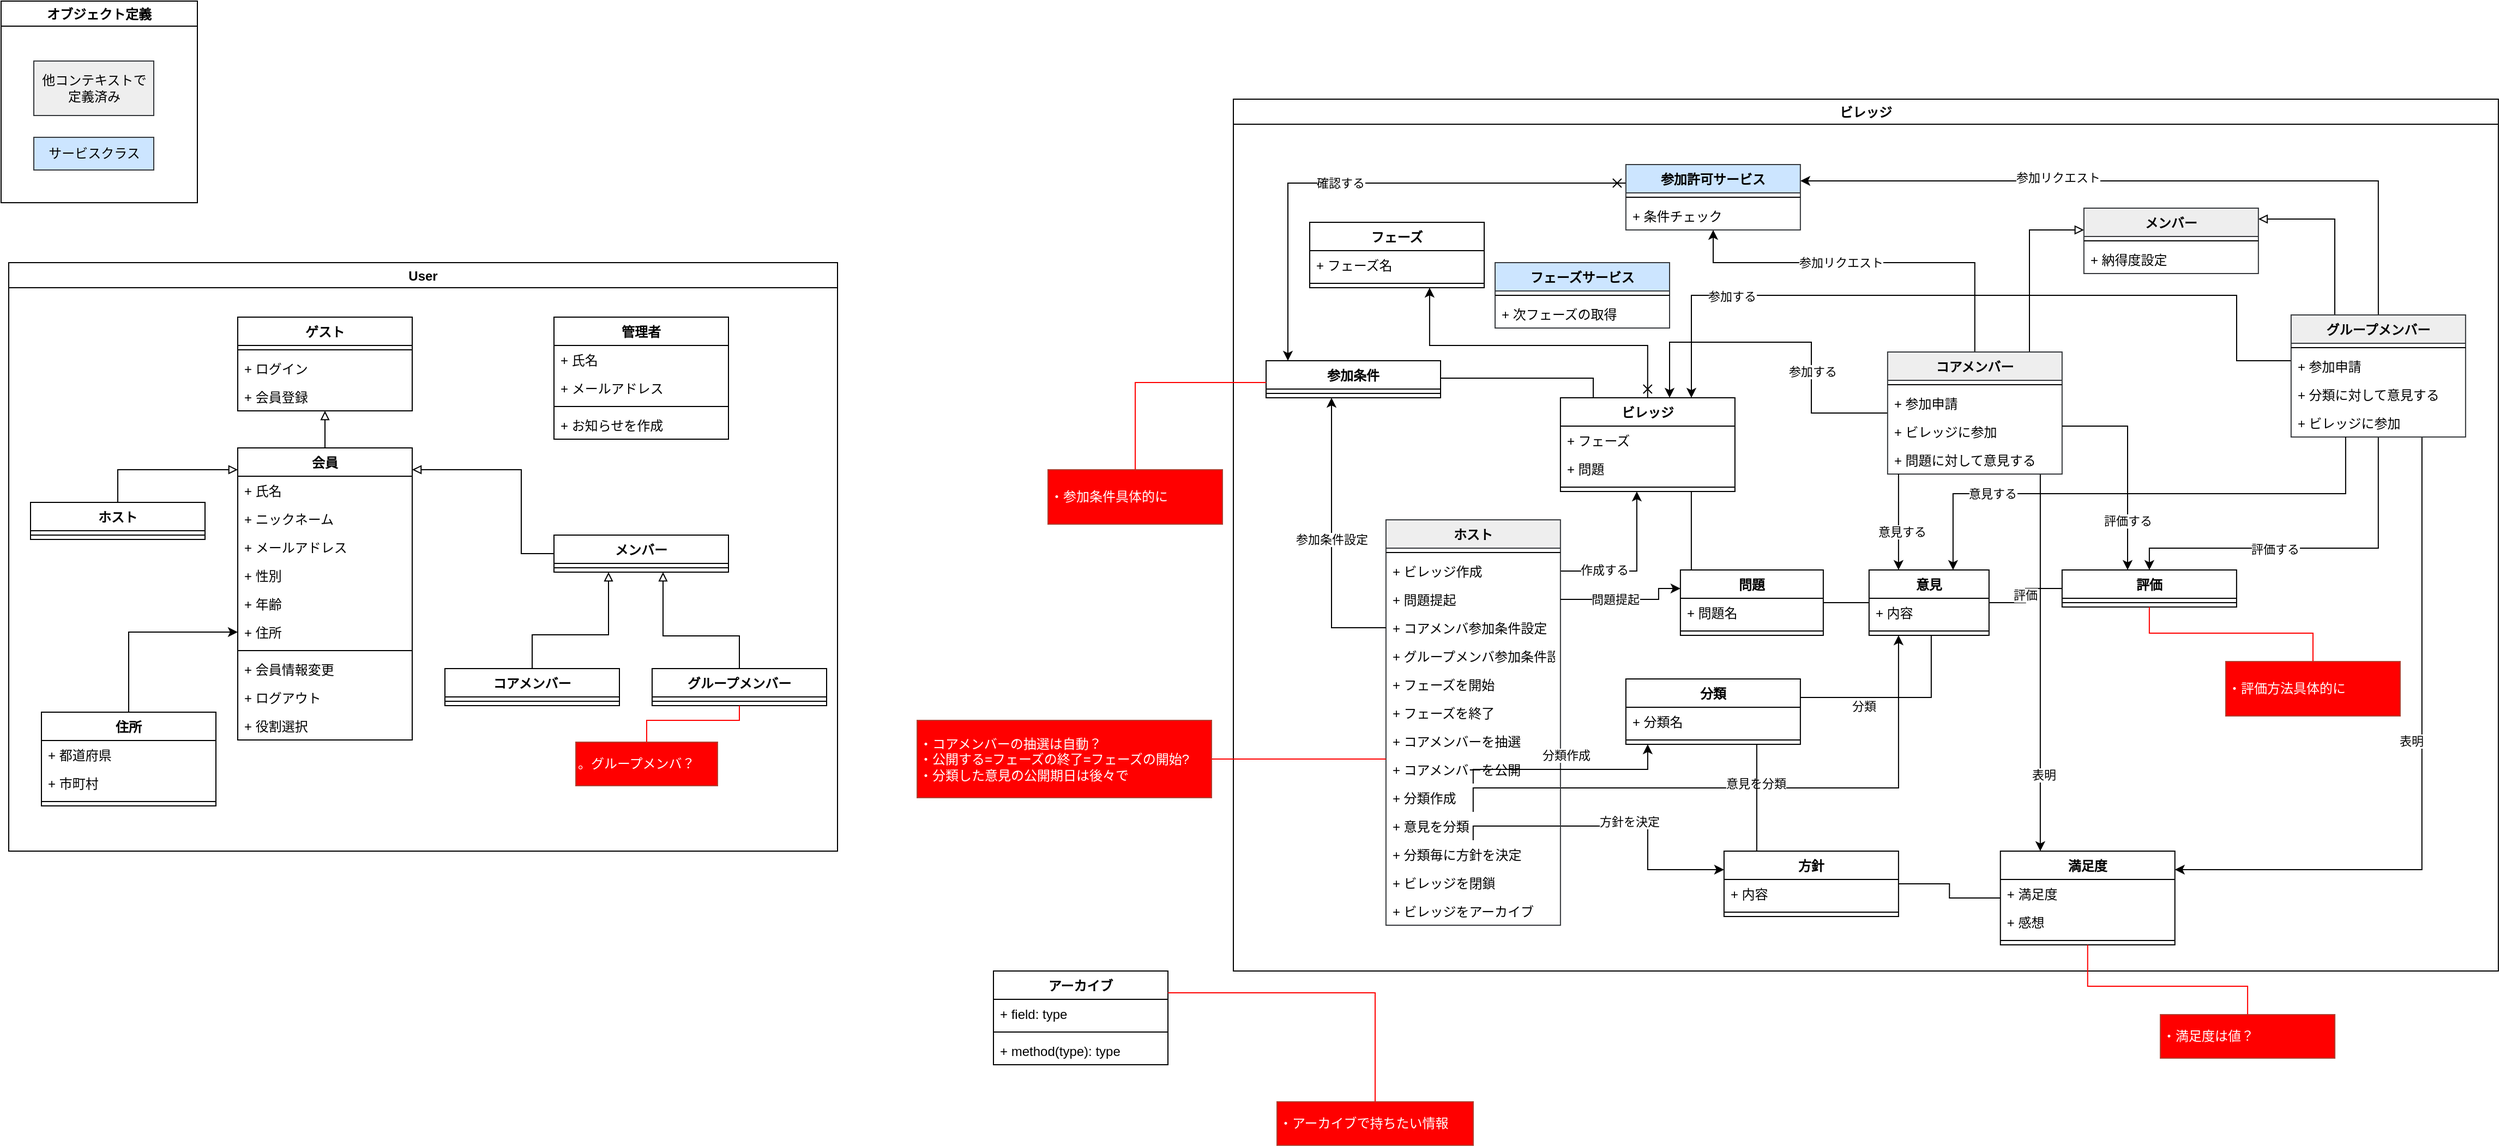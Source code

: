 <mxfile version="20.0.3" type="device"><diagram id="C5RBs43oDa-KdzZeNtuy" name="Page-1"><mxGraphModel dx="1968" dy="635" grid="1" gridSize="10" guides="1" tooltips="1" connect="1" arrows="1" fold="1" page="1" pageScale="1" pageWidth="827" pageHeight="1169" math="0" shadow="0"><root><mxCell id="WIyWlLk6GJQsqaUBKTNV-0"/><mxCell id="WIyWlLk6GJQsqaUBKTNV-1" parent="WIyWlLk6GJQsqaUBKTNV-0"/><mxCell id="VeCxTGnzevSl7vThLOYV-9" value="User" style="swimlane;" parent="WIyWlLk6GJQsqaUBKTNV-1" vertex="1"><mxGeometry x="-793" y="280" width="760" height="540" as="geometry"/></mxCell><mxCell id="VeCxTGnzevSl7vThLOYV-10" value="ゲスト" style="swimlane;fontStyle=1;align=center;verticalAlign=top;childLayout=stackLayout;horizontal=1;startSize=26;horizontalStack=0;resizeParent=1;resizeParentMax=0;resizeLast=0;collapsible=1;marginBottom=0;" parent="VeCxTGnzevSl7vThLOYV-9" vertex="1"><mxGeometry x="210" y="50" width="160" height="86" as="geometry"/></mxCell><mxCell id="VeCxTGnzevSl7vThLOYV-11" value="" style="line;strokeWidth=1;fillColor=none;align=left;verticalAlign=middle;spacingTop=-1;spacingLeft=3;spacingRight=3;rotatable=0;labelPosition=right;points=[];portConstraint=eastwest;" parent="VeCxTGnzevSl7vThLOYV-10" vertex="1"><mxGeometry y="26" width="160" height="8" as="geometry"/></mxCell><mxCell id="Tuq_cXdPAAfjQyZvPfKc-0" value="+ ログイン" style="text;strokeColor=none;fillColor=none;align=left;verticalAlign=top;spacingLeft=4;spacingRight=4;overflow=hidden;rotatable=0;points=[[0,0.5],[1,0.5]];portConstraint=eastwest;" parent="VeCxTGnzevSl7vThLOYV-10" vertex="1"><mxGeometry y="34" width="160" height="26" as="geometry"/></mxCell><mxCell id="mwav323dVL-9xzd9_DfT-0" value="+ 会員登録" style="text;strokeColor=none;fillColor=none;align=left;verticalAlign=top;spacingLeft=4;spacingRight=4;overflow=hidden;rotatable=0;points=[[0,0.5],[1,0.5]];portConstraint=eastwest;" parent="VeCxTGnzevSl7vThLOYV-10" vertex="1"><mxGeometry y="60" width="160" height="26" as="geometry"/></mxCell><mxCell id="mwav323dVL-9xzd9_DfT-1" style="edgeStyle=orthogonalEdgeStyle;rounded=0;orthogonalLoop=1;jettySize=auto;html=1;endArrow=block;endFill=0;" parent="VeCxTGnzevSl7vThLOYV-9" source="VeCxTGnzevSl7vThLOYV-12" target="VeCxTGnzevSl7vThLOYV-10" edge="1"><mxGeometry relative="1" as="geometry"><Array as="points"><mxPoint x="290" y="160"/><mxPoint x="290" y="160"/></Array></mxGeometry></mxCell><mxCell id="VeCxTGnzevSl7vThLOYV-12" value="会員" style="swimlane;fontStyle=1;align=center;verticalAlign=top;childLayout=stackLayout;horizontal=1;startSize=26;horizontalStack=0;resizeParent=1;resizeParentMax=0;resizeLast=0;collapsible=1;marginBottom=0;" parent="VeCxTGnzevSl7vThLOYV-9" vertex="1"><mxGeometry x="210" y="170" width="160" height="268" as="geometry"/></mxCell><mxCell id="mwav323dVL-9xzd9_DfT-10" value="+ 氏名" style="text;strokeColor=none;fillColor=none;align=left;verticalAlign=top;spacingLeft=4;spacingRight=4;overflow=hidden;rotatable=0;points=[[0,0.5],[1,0.5]];portConstraint=eastwest;" parent="VeCxTGnzevSl7vThLOYV-12" vertex="1"><mxGeometry y="26" width="160" height="26" as="geometry"/></mxCell><mxCell id="OYdGQPbDRUU8OVbiNi_P-0" value="+ ニックネーム" style="text;strokeColor=none;fillColor=none;align=left;verticalAlign=top;spacingLeft=4;spacingRight=4;overflow=hidden;rotatable=0;points=[[0,0.5],[1,0.5]];portConstraint=eastwest;" vertex="1" parent="VeCxTGnzevSl7vThLOYV-12"><mxGeometry y="52" width="160" height="26" as="geometry"/></mxCell><mxCell id="mwav323dVL-9xzd9_DfT-11" value="+ メールアドレス" style="text;strokeColor=none;fillColor=none;align=left;verticalAlign=top;spacingLeft=4;spacingRight=4;overflow=hidden;rotatable=0;points=[[0,0.5],[1,0.5]];portConstraint=eastwest;" parent="VeCxTGnzevSl7vThLOYV-12" vertex="1"><mxGeometry y="78" width="160" height="26" as="geometry"/></mxCell><mxCell id="mwav323dVL-9xzd9_DfT-12" value="+ 性別" style="text;strokeColor=none;fillColor=none;align=left;verticalAlign=top;spacingLeft=4;spacingRight=4;overflow=hidden;rotatable=0;points=[[0,0.5],[1,0.5]];portConstraint=eastwest;" parent="VeCxTGnzevSl7vThLOYV-12" vertex="1"><mxGeometry y="104" width="160" height="26" as="geometry"/></mxCell><mxCell id="mwav323dVL-9xzd9_DfT-21" value="+ 年齢" style="text;strokeColor=none;fillColor=none;align=left;verticalAlign=top;spacingLeft=4;spacingRight=4;overflow=hidden;rotatable=0;points=[[0,0.5],[1,0.5]];portConstraint=eastwest;" parent="VeCxTGnzevSl7vThLOYV-12" vertex="1"><mxGeometry y="130" width="160" height="26" as="geometry"/></mxCell><mxCell id="mwav323dVL-9xzd9_DfT-13" value="+ 住所" style="text;strokeColor=none;fillColor=none;align=left;verticalAlign=top;spacingLeft=4;spacingRight=4;overflow=hidden;rotatable=0;points=[[0,0.5],[1,0.5]];portConstraint=eastwest;" parent="VeCxTGnzevSl7vThLOYV-12" vertex="1"><mxGeometry y="156" width="160" height="26" as="geometry"/></mxCell><mxCell id="VeCxTGnzevSl7vThLOYV-13" value="" style="line;strokeWidth=1;fillColor=none;align=left;verticalAlign=middle;spacingTop=-1;spacingLeft=3;spacingRight=3;rotatable=0;labelPosition=right;points=[];portConstraint=eastwest;" parent="VeCxTGnzevSl7vThLOYV-12" vertex="1"><mxGeometry y="182" width="160" height="8" as="geometry"/></mxCell><mxCell id="mwav323dVL-9xzd9_DfT-2" value="+ 会員情報変更" style="text;strokeColor=none;fillColor=none;align=left;verticalAlign=top;spacingLeft=4;spacingRight=4;overflow=hidden;rotatable=0;points=[[0,0.5],[1,0.5]];portConstraint=eastwest;" parent="VeCxTGnzevSl7vThLOYV-12" vertex="1"><mxGeometry y="190" width="160" height="26" as="geometry"/></mxCell><mxCell id="mwav323dVL-9xzd9_DfT-3" value="+ ログアウト" style="text;strokeColor=none;fillColor=none;align=left;verticalAlign=top;spacingLeft=4;spacingRight=4;overflow=hidden;rotatable=0;points=[[0,0.5],[1,0.5]];portConstraint=eastwest;" parent="VeCxTGnzevSl7vThLOYV-12" vertex="1"><mxGeometry y="216" width="160" height="26" as="geometry"/></mxCell><mxCell id="Tuq_cXdPAAfjQyZvPfKc-1" value="+ 役割選択" style="text;strokeColor=none;fillColor=none;align=left;verticalAlign=top;spacingLeft=4;spacingRight=4;overflow=hidden;rotatable=0;points=[[0,0.5],[1,0.5]];portConstraint=eastwest;" parent="VeCxTGnzevSl7vThLOYV-12" vertex="1"><mxGeometry y="242" width="160" height="26" as="geometry"/></mxCell><mxCell id="VeCxTGnzevSl7vThLOYV-24" style="edgeStyle=orthogonalEdgeStyle;rounded=0;orthogonalLoop=1;jettySize=auto;html=1;exitX=0.5;exitY=0;exitDx=0;exitDy=0;endArrow=block;endFill=0;" parent="VeCxTGnzevSl7vThLOYV-9" source="VeCxTGnzevSl7vThLOYV-15" target="VeCxTGnzevSl7vThLOYV-12" edge="1"><mxGeometry relative="1" as="geometry"><Array as="points"><mxPoint x="100" y="190"/></Array></mxGeometry></mxCell><mxCell id="VeCxTGnzevSl7vThLOYV-15" value="ホスト" style="swimlane;fontStyle=1;align=center;verticalAlign=top;childLayout=stackLayout;horizontal=1;startSize=26;horizontalStack=0;resizeParent=1;resizeParentMax=0;resizeLast=0;collapsible=1;marginBottom=0;" parent="VeCxTGnzevSl7vThLOYV-9" vertex="1"><mxGeometry x="20" y="220" width="160" height="34" as="geometry"/></mxCell><mxCell id="VeCxTGnzevSl7vThLOYV-16" value="" style="line;strokeWidth=1;fillColor=none;align=left;verticalAlign=middle;spacingTop=-1;spacingLeft=3;spacingRight=3;rotatable=0;labelPosition=right;points=[];portConstraint=eastwest;" parent="VeCxTGnzevSl7vThLOYV-15" vertex="1"><mxGeometry y="26" width="160" height="8" as="geometry"/></mxCell><mxCell id="6WUS4qYhiE6eBSdzyK32-0" style="edgeStyle=orthogonalEdgeStyle;rounded=0;orthogonalLoop=1;jettySize=auto;html=1;endArrow=block;endFill=0;" parent="VeCxTGnzevSl7vThLOYV-9" source="VeCxTGnzevSl7vThLOYV-18" target="6WUS4qYhiE6eBSdzyK32-26" edge="1"><mxGeometry relative="1" as="geometry"><Array as="points"><mxPoint x="480" y="341.5"/><mxPoint x="550" y="341.5"/></Array></mxGeometry></mxCell><mxCell id="VeCxTGnzevSl7vThLOYV-18" value="コアメンバー" style="swimlane;fontStyle=1;align=center;verticalAlign=top;childLayout=stackLayout;horizontal=1;startSize=26;horizontalStack=0;resizeParent=1;resizeParentMax=0;resizeLast=0;collapsible=1;marginBottom=0;" parent="VeCxTGnzevSl7vThLOYV-9" vertex="1"><mxGeometry x="400" y="372.5" width="160" height="34" as="geometry"/></mxCell><mxCell id="VeCxTGnzevSl7vThLOYV-19" value="" style="line;strokeWidth=1;fillColor=none;align=left;verticalAlign=middle;spacingTop=-1;spacingLeft=3;spacingRight=3;rotatable=0;labelPosition=right;points=[];portConstraint=eastwest;" parent="VeCxTGnzevSl7vThLOYV-18" vertex="1"><mxGeometry y="26" width="160" height="8" as="geometry"/></mxCell><mxCell id="VeCxTGnzevSl7vThLOYV-25" style="edgeStyle=orthogonalEdgeStyle;rounded=0;orthogonalLoop=1;jettySize=auto;html=1;exitX=0.5;exitY=0;exitDx=0;exitDy=0;endArrow=block;endFill=0;" parent="VeCxTGnzevSl7vThLOYV-9" source="VeCxTGnzevSl7vThLOYV-20" target="6WUS4qYhiE6eBSdzyK32-26" edge="1"><mxGeometry relative="1" as="geometry"><Array as="points"><mxPoint x="670" y="342.5"/><mxPoint x="600" y="342.5"/></Array></mxGeometry></mxCell><mxCell id="VeCxTGnzevSl7vThLOYV-20" value="グループメンバー" style="swimlane;fontStyle=1;align=center;verticalAlign=top;childLayout=stackLayout;horizontal=1;startSize=26;horizontalStack=0;resizeParent=1;resizeParentMax=0;resizeLast=0;collapsible=1;marginBottom=0;" parent="VeCxTGnzevSl7vThLOYV-9" vertex="1"><mxGeometry x="590" y="372.5" width="160" height="34" as="geometry"/></mxCell><mxCell id="VeCxTGnzevSl7vThLOYV-21" value="" style="line;strokeWidth=1;fillColor=none;align=left;verticalAlign=middle;spacingTop=-1;spacingLeft=3;spacingRight=3;rotatable=0;labelPosition=right;points=[];portConstraint=eastwest;" parent="VeCxTGnzevSl7vThLOYV-20" vertex="1"><mxGeometry y="26" width="160" height="8" as="geometry"/></mxCell><mxCell id="6WUS4qYhiE6eBSdzyK32-16" value="管理者" style="swimlane;fontStyle=1;align=center;verticalAlign=top;childLayout=stackLayout;horizontal=1;startSize=26;horizontalStack=0;resizeParent=1;resizeParentMax=0;resizeLast=0;collapsible=1;marginBottom=0;fontColor=#000000;fillColor=#FFFFFF;" parent="VeCxTGnzevSl7vThLOYV-9" vertex="1"><mxGeometry x="500" y="50" width="160" height="112" as="geometry"/></mxCell><mxCell id="mwav323dVL-9xzd9_DfT-22" value="+ 氏名" style="text;strokeColor=none;fillColor=none;align=left;verticalAlign=top;spacingLeft=4;spacingRight=4;overflow=hidden;rotatable=0;points=[[0,0.5],[1,0.5]];portConstraint=eastwest;" parent="6WUS4qYhiE6eBSdzyK32-16" vertex="1"><mxGeometry y="26" width="160" height="26" as="geometry"/></mxCell><mxCell id="mwav323dVL-9xzd9_DfT-23" value="+ メールアドレス" style="text;strokeColor=none;fillColor=none;align=left;verticalAlign=top;spacingLeft=4;spacingRight=4;overflow=hidden;rotatable=0;points=[[0,0.5],[1,0.5]];portConstraint=eastwest;" parent="6WUS4qYhiE6eBSdzyK32-16" vertex="1"><mxGeometry y="52" width="160" height="26" as="geometry"/></mxCell><mxCell id="6WUS4qYhiE6eBSdzyK32-18" value="" style="line;strokeWidth=1;fillColor=none;align=left;verticalAlign=middle;spacingTop=-1;spacingLeft=3;spacingRight=3;rotatable=0;labelPosition=right;points=[];portConstraint=eastwest;fontColor=#FFFFFF;" parent="6WUS4qYhiE6eBSdzyK32-16" vertex="1"><mxGeometry y="78" width="160" height="8" as="geometry"/></mxCell><mxCell id="6WUS4qYhiE6eBSdzyK32-19" value="+ お知らせを作成" style="text;strokeColor=none;fillColor=none;align=left;verticalAlign=top;spacingLeft=4;spacingRight=4;overflow=hidden;rotatable=0;points=[[0,0.5],[1,0.5]];portConstraint=eastwest;fontColor=#000000;" parent="6WUS4qYhiE6eBSdzyK32-16" vertex="1"><mxGeometry y="86" width="160" height="26" as="geometry"/></mxCell><mxCell id="6WUS4qYhiE6eBSdzyK32-29" style="edgeStyle=orthogonalEdgeStyle;rounded=0;orthogonalLoop=1;jettySize=auto;html=1;fontColor=#000000;endArrow=block;endFill=0;strokeColor=#000000;" parent="VeCxTGnzevSl7vThLOYV-9" source="6WUS4qYhiE6eBSdzyK32-26" target="VeCxTGnzevSl7vThLOYV-12" edge="1"><mxGeometry relative="1" as="geometry"><mxPoint x="320" y="257.5" as="targetPoint"/><Array as="points"><mxPoint x="470" y="190"/></Array></mxGeometry></mxCell><mxCell id="6WUS4qYhiE6eBSdzyK32-26" value="メンバー" style="swimlane;fontStyle=1;align=center;verticalAlign=top;childLayout=stackLayout;horizontal=1;startSize=26;horizontalStack=0;resizeParent=1;resizeParentMax=0;resizeLast=0;collapsible=1;marginBottom=0;" parent="VeCxTGnzevSl7vThLOYV-9" vertex="1"><mxGeometry x="500" y="250" width="160" height="34" as="geometry"/></mxCell><mxCell id="6WUS4qYhiE6eBSdzyK32-27" value="" style="line;strokeWidth=1;fillColor=none;align=left;verticalAlign=middle;spacingTop=-1;spacingLeft=3;spacingRight=3;rotatable=0;labelPosition=right;points=[];portConstraint=eastwest;" parent="6WUS4qYhiE6eBSdzyK32-26" vertex="1"><mxGeometry y="26" width="160" height="8" as="geometry"/></mxCell><mxCell id="mwav323dVL-9xzd9_DfT-19" style="edgeStyle=orthogonalEdgeStyle;rounded=0;orthogonalLoop=1;jettySize=auto;html=1;endArrow=classic;endFill=1;" parent="VeCxTGnzevSl7vThLOYV-9" source="mwav323dVL-9xzd9_DfT-14" target="mwav323dVL-9xzd9_DfT-13" edge="1"><mxGeometry relative="1" as="geometry"/></mxCell><mxCell id="mwav323dVL-9xzd9_DfT-14" value="住所" style="swimlane;fontStyle=1;align=center;verticalAlign=top;childLayout=stackLayout;horizontal=1;startSize=26;horizontalStack=0;resizeParent=1;resizeParentMax=0;resizeLast=0;collapsible=1;marginBottom=0;" parent="VeCxTGnzevSl7vThLOYV-9" vertex="1"><mxGeometry x="30" y="412.5" width="160" height="86" as="geometry"/></mxCell><mxCell id="mwav323dVL-9xzd9_DfT-18" value="+ 都道府県" style="text;strokeColor=none;fillColor=none;align=left;verticalAlign=top;spacingLeft=4;spacingRight=4;overflow=hidden;rotatable=0;points=[[0,0.5],[1,0.5]];portConstraint=eastwest;" parent="mwav323dVL-9xzd9_DfT-14" vertex="1"><mxGeometry y="26" width="160" height="26" as="geometry"/></mxCell><mxCell id="mwav323dVL-9xzd9_DfT-20" value="+ 市町村" style="text;strokeColor=none;fillColor=none;align=left;verticalAlign=top;spacingLeft=4;spacingRight=4;overflow=hidden;rotatable=0;points=[[0,0.5],[1,0.5]];portConstraint=eastwest;" parent="mwav323dVL-9xzd9_DfT-14" vertex="1"><mxGeometry y="52" width="160" height="26" as="geometry"/></mxCell><mxCell id="mwav323dVL-9xzd9_DfT-16" value="" style="line;strokeWidth=1;fillColor=none;align=left;verticalAlign=middle;spacingTop=-1;spacingLeft=3;spacingRight=3;rotatable=0;labelPosition=right;points=[];portConstraint=eastwest;" parent="mwav323dVL-9xzd9_DfT-14" vertex="1"><mxGeometry y="78" width="160" height="8" as="geometry"/></mxCell><mxCell id="6WUS4qYhiE6eBSdzyK32-20" value="&lt;span style=&quot;background-color: initial;&quot;&gt;&lt;font color=&quot;#ffffff&quot;&gt;。グループメンバ？&lt;/font&gt;&lt;br&gt;&lt;/span&gt;" style="whiteSpace=wrap;html=1;align=left;verticalAlign=middle;treeFolding=1;treeMoving=1;newEdgeStyle={&quot;edgeStyle&quot;:&quot;elbowEdgeStyle&quot;,&quot;startArrow&quot;:&quot;none&quot;,&quot;endArrow&quot;:&quot;none&quot;};fillColor=#FF0000;strokeColor=#ae4132;" parent="VeCxTGnzevSl7vThLOYV-9" vertex="1"><mxGeometry x="520" y="440" width="130" height="40" as="geometry"/></mxCell><mxCell id="6WUS4qYhiE6eBSdzyK32-21" style="edgeStyle=orthogonalEdgeStyle;rounded=0;orthogonalLoop=1;jettySize=auto;html=1;fontColor=#000000;endArrow=none;endFill=0;strokeColor=#FF0000;" parent="VeCxTGnzevSl7vThLOYV-9" source="6WUS4qYhiE6eBSdzyK32-20" target="VeCxTGnzevSl7vThLOYV-20" edge="1"><mxGeometry relative="1" as="geometry"/></mxCell><mxCell id="VeCxTGnzevSl7vThLOYV-26" value="ビレッジ" style="swimlane;" parent="WIyWlLk6GJQsqaUBKTNV-1" vertex="1"><mxGeometry x="330" y="130" width="1160" height="800" as="geometry"/></mxCell><mxCell id="VeCxTGnzevSl7vThLOYV-63" style="edgeStyle=orthogonalEdgeStyle;rounded=0;orthogonalLoop=1;jettySize=auto;html=1;endArrow=classic;endFill=1;" parent="VeCxTGnzevSl7vThLOYV-26" source="6WUS4qYhiE6eBSdzyK32-5" target="6Hfb7aaMcvhWGho2ypar-24" edge="1"><mxGeometry relative="1" as="geometry"><Array as="points"><mxPoint x="369.94" y="433"/></Array></mxGeometry></mxCell><mxCell id="VeCxTGnzevSl7vThLOYV-64" value="作成する" style="edgeLabel;html=1;align=center;verticalAlign=middle;resizable=0;points=[];" parent="VeCxTGnzevSl7vThLOYV-63" vertex="1" connectable="0"><mxGeometry x="0.038" relative="1" as="geometry"><mxPoint x="-30" y="3" as="offset"/></mxGeometry></mxCell><mxCell id="VeCxTGnzevSl7vThLOYV-76" style="edgeStyle=orthogonalEdgeStyle;rounded=0;orthogonalLoop=1;jettySize=auto;html=1;endArrow=classic;endFill=1;" parent="VeCxTGnzevSl7vThLOYV-26" source="6WUS4qYhiE6eBSdzyK32-13" target="VeCxTGnzevSl7vThLOYV-4" edge="1"><mxGeometry relative="1" as="geometry"><Array as="points"><mxPoint x="379.94" y="667"/><mxPoint x="379.94" y="707"/></Array></mxGeometry></mxCell><mxCell id="VeCxTGnzevSl7vThLOYV-78" value="方針を決定" style="edgeLabel;html=1;align=center;verticalAlign=middle;resizable=0;points=[];" parent="VeCxTGnzevSl7vThLOYV-76" vertex="1" connectable="0"><mxGeometry x="0.368" y="2" relative="1" as="geometry"><mxPoint x="-19" y="-25" as="offset"/></mxGeometry></mxCell><mxCell id="VeCxTGnzevSl7vThLOYV-99" style="edgeStyle=orthogonalEdgeStyle;rounded=0;orthogonalLoop=1;jettySize=auto;html=1;startArrow=none;startFill=0;endArrow=classic;endFill=1;" parent="VeCxTGnzevSl7vThLOYV-26" source="6WUS4qYhiE6eBSdzyK32-11" target="EYVKofJqkmaVdXlRXLgz-13" edge="1"><mxGeometry relative="1" as="geometry"><Array as="points"><mxPoint x="609.94" y="632"/></Array></mxGeometry></mxCell><mxCell id="VeCxTGnzevSl7vThLOYV-100" value="意見を分類" style="edgeLabel;html=1;align=center;verticalAlign=middle;resizable=0;points=[];" parent="VeCxTGnzevSl7vThLOYV-99" vertex="1" connectable="0"><mxGeometry x="0.03" y="-3" relative="1" as="geometry"><mxPoint x="-4" y="-7" as="offset"/></mxGeometry></mxCell><mxCell id="6Hfb7aaMcvhWGho2ypar-15" value="ホスト" style="swimlane;fontStyle=1;align=center;verticalAlign=top;childLayout=stackLayout;horizontal=1;startSize=26;horizontalStack=0;resizeParent=1;resizeParentMax=0;resizeLast=0;collapsible=1;marginBottom=0;fillColor=#eeeeee;strokeColor=#36393d;" parent="VeCxTGnzevSl7vThLOYV-26" vertex="1"><mxGeometry x="139.94" y="386" width="160" height="372" as="geometry"/></mxCell><mxCell id="6Hfb7aaMcvhWGho2ypar-16" value="" style="line;strokeWidth=1;fillColor=none;align=left;verticalAlign=middle;spacingTop=-1;spacingLeft=3;spacingRight=3;rotatable=0;labelPosition=right;points=[];portConstraint=eastwest;" parent="6Hfb7aaMcvhWGho2ypar-15" vertex="1"><mxGeometry y="26" width="160" height="8" as="geometry"/></mxCell><mxCell id="6WUS4qYhiE6eBSdzyK32-5" value="+ ビレッジ作成" style="text;strokeColor=none;fillColor=none;align=left;verticalAlign=top;spacingLeft=4;spacingRight=4;overflow=hidden;rotatable=0;points=[[0,0.5],[1,0.5]];portConstraint=eastwest;" parent="6Hfb7aaMcvhWGho2ypar-15" vertex="1"><mxGeometry y="34" width="160" height="26" as="geometry"/></mxCell><mxCell id="6WUS4qYhiE6eBSdzyK32-4" value="+ 問題提起" style="text;strokeColor=none;fillColor=none;align=left;verticalAlign=top;spacingLeft=4;spacingRight=4;overflow=hidden;rotatable=0;points=[[0,0.5],[1,0.5]];portConstraint=eastwest;" parent="6Hfb7aaMcvhWGho2ypar-15" vertex="1"><mxGeometry y="60" width="160" height="26" as="geometry"/></mxCell><mxCell id="6WUS4qYhiE6eBSdzyK32-3" value="+ コアメンバ参加条件設定" style="text;strokeColor=none;fillColor=none;align=left;verticalAlign=top;spacingLeft=4;spacingRight=4;overflow=hidden;rotatable=0;points=[[0,0.5],[1,0.5]];portConstraint=eastwest;" parent="6Hfb7aaMcvhWGho2ypar-15" vertex="1"><mxGeometry y="86" width="160" height="26" as="geometry"/></mxCell><mxCell id="mwav323dVL-9xzd9_DfT-4" value="+ グループメンバ参加条件設定" style="text;strokeColor=none;fillColor=none;align=left;verticalAlign=top;spacingLeft=4;spacingRight=4;overflow=hidden;rotatable=0;points=[[0,0.5],[1,0.5]];portConstraint=eastwest;" parent="6Hfb7aaMcvhWGho2ypar-15" vertex="1"><mxGeometry y="112" width="160" height="26" as="geometry"/></mxCell><mxCell id="6WUS4qYhiE6eBSdzyK32-6" value="+ フェーズを開始" style="text;strokeColor=none;fillColor=none;align=left;verticalAlign=top;spacingLeft=4;spacingRight=4;overflow=hidden;rotatable=0;points=[[0,0.5],[1,0.5]];portConstraint=eastwest;" parent="6Hfb7aaMcvhWGho2ypar-15" vertex="1"><mxGeometry y="138" width="160" height="26" as="geometry"/></mxCell><mxCell id="OYdGQPbDRUU8OVbiNi_P-1" value="+ フェーズを終了" style="text;strokeColor=none;fillColor=none;align=left;verticalAlign=top;spacingLeft=4;spacingRight=4;overflow=hidden;rotatable=0;points=[[0,0.5],[1,0.5]];portConstraint=eastwest;" vertex="1" parent="6Hfb7aaMcvhWGho2ypar-15"><mxGeometry y="164" width="160" height="26" as="geometry"/></mxCell><mxCell id="6WUS4qYhiE6eBSdzyK32-7" value="+ コアメンバーを抽選" style="text;strokeColor=none;fillColor=none;align=left;verticalAlign=top;spacingLeft=4;spacingRight=4;overflow=hidden;rotatable=0;points=[[0,0.5],[1,0.5]];portConstraint=eastwest;" parent="6Hfb7aaMcvhWGho2ypar-15" vertex="1"><mxGeometry y="190" width="160" height="26" as="geometry"/></mxCell><mxCell id="6WUS4qYhiE6eBSdzyK32-8" value="+ コアメンバーを公開" style="text;strokeColor=none;fillColor=none;align=left;verticalAlign=top;spacingLeft=4;spacingRight=4;overflow=hidden;rotatable=0;points=[[0,0.5],[1,0.5]];portConstraint=eastwest;" parent="6Hfb7aaMcvhWGho2ypar-15" vertex="1"><mxGeometry y="216" width="160" height="26" as="geometry"/></mxCell><mxCell id="6WUS4qYhiE6eBSdzyK32-12" value="+ 分類作成" style="text;strokeColor=none;fillColor=none;align=left;verticalAlign=top;spacingLeft=4;spacingRight=4;overflow=hidden;rotatable=0;points=[[0,0.5],[1,0.5]];portConstraint=eastwest;" parent="6Hfb7aaMcvhWGho2ypar-15" vertex="1"><mxGeometry y="242" width="160" height="26" as="geometry"/></mxCell><mxCell id="6WUS4qYhiE6eBSdzyK32-11" value="+ 意見を分類" style="text;strokeColor=none;fillColor=none;align=left;verticalAlign=top;spacingLeft=4;spacingRight=4;overflow=hidden;rotatable=0;points=[[0,0.5],[1,0.5]];portConstraint=eastwest;" parent="6Hfb7aaMcvhWGho2ypar-15" vertex="1"><mxGeometry y="268" width="160" height="26" as="geometry"/></mxCell><mxCell id="6WUS4qYhiE6eBSdzyK32-13" value="+ 分類毎に方針を決定" style="text;strokeColor=none;fillColor=none;align=left;verticalAlign=top;spacingLeft=4;spacingRight=4;overflow=hidden;rotatable=0;points=[[0,0.5],[1,0.5]];portConstraint=eastwest;" parent="6Hfb7aaMcvhWGho2ypar-15" vertex="1"><mxGeometry y="294" width="160" height="26" as="geometry"/></mxCell><mxCell id="6WUS4qYhiE6eBSdzyK32-14" value="+ ビレッジを閉鎖" style="text;strokeColor=none;fillColor=none;align=left;verticalAlign=top;spacingLeft=4;spacingRight=4;overflow=hidden;rotatable=0;points=[[0,0.5],[1,0.5]];portConstraint=eastwest;" parent="6Hfb7aaMcvhWGho2ypar-15" vertex="1"><mxGeometry y="320" width="160" height="26" as="geometry"/></mxCell><mxCell id="6WUS4qYhiE6eBSdzyK32-15" value="+ ビレッジをアーカイブ" style="text;strokeColor=none;fillColor=none;align=left;verticalAlign=top;spacingLeft=4;spacingRight=4;overflow=hidden;rotatable=0;points=[[0,0.5],[1,0.5]];portConstraint=eastwest;" parent="6Hfb7aaMcvhWGho2ypar-15" vertex="1"><mxGeometry y="346" width="160" height="26" as="geometry"/></mxCell><mxCell id="VeCxTGnzevSl7vThLOYV-68" style="edgeStyle=orthogonalEdgeStyle;rounded=0;orthogonalLoop=1;jettySize=auto;html=1;exitX=0;exitY=0.5;exitDx=0;exitDy=0;endArrow=classic;endFill=1;" parent="VeCxTGnzevSl7vThLOYV-26" source="6Hfb7aaMcvhWGho2ypar-18" target="6Hfb7aaMcvhWGho2ypar-24" edge="1"><mxGeometry relative="1" as="geometry"><Array as="points"><mxPoint x="530" y="288"/><mxPoint x="530" y="223"/><mxPoint x="400" y="223"/></Array></mxGeometry></mxCell><mxCell id="VeCxTGnzevSl7vThLOYV-69" value="参加する" style="edgeLabel;html=1;align=center;verticalAlign=middle;resizable=0;points=[];" parent="VeCxTGnzevSl7vThLOYV-68" vertex="1" connectable="0"><mxGeometry x="-0.317" relative="1" as="geometry"><mxPoint x="1" as="offset"/></mxGeometry></mxCell><mxCell id="VeCxTGnzevSl7vThLOYV-83" style="edgeStyle=orthogonalEdgeStyle;rounded=0;orthogonalLoop=1;jettySize=auto;html=1;endArrow=classic;endFill=1;" parent="VeCxTGnzevSl7vThLOYV-26" source="6Hfb7aaMcvhWGho2ypar-18" target="VeCxTGnzevSl7vThLOYV-0" edge="1"><mxGeometry relative="1" as="geometry"><Array as="points"><mxPoint x="739.94" y="516"/><mxPoint x="739.94" y="516"/></Array></mxGeometry></mxCell><mxCell id="VeCxTGnzevSl7vThLOYV-84" value="表明" style="edgeLabel;html=1;align=center;verticalAlign=middle;resizable=0;points=[];" parent="VeCxTGnzevSl7vThLOYV-83" vertex="1" connectable="0"><mxGeometry x="0.593" y="3" relative="1" as="geometry"><mxPoint as="offset"/></mxGeometry></mxCell><mxCell id="VeCxTGnzevSl7vThLOYV-95" style="edgeStyle=orthogonalEdgeStyle;rounded=0;orthogonalLoop=1;jettySize=auto;html=1;startArrow=none;startFill=0;endArrow=classic;endFill=1;" parent="VeCxTGnzevSl7vThLOYV-26" source="6Hfb7aaMcvhWGho2ypar-18" target="VeCxTGnzevSl7vThLOYV-89" edge="1"><mxGeometry relative="1" as="geometry"><Array as="points"><mxPoint x="680" y="150"/><mxPoint x="440" y="150"/></Array></mxGeometry></mxCell><mxCell id="VeCxTGnzevSl7vThLOYV-98" value="参加リクエスト" style="edgeLabel;html=1;align=center;verticalAlign=middle;resizable=0;points=[];" parent="VeCxTGnzevSl7vThLOYV-95" vertex="1" connectable="0"><mxGeometry x="0.115" y="5" relative="1" as="geometry"><mxPoint x="-9" y="-5" as="offset"/></mxGeometry></mxCell><mxCell id="6WUS4qYhiE6eBSdzyK32-32" style="edgeStyle=orthogonalEdgeStyle;rounded=0;orthogonalLoop=1;jettySize=auto;html=1;fontColor=#000000;endArrow=block;endFill=0;strokeColor=#000000;" parent="VeCxTGnzevSl7vThLOYV-26" source="6Hfb7aaMcvhWGho2ypar-18" target="6WUS4qYhiE6eBSdzyK32-30" edge="1"><mxGeometry relative="1" as="geometry"><Array as="points"><mxPoint x="730" y="120"/></Array></mxGeometry></mxCell><mxCell id="6Hfb7aaMcvhWGho2ypar-18" value="コアメンバー" style="swimlane;fontStyle=1;align=center;verticalAlign=top;childLayout=stackLayout;horizontal=1;startSize=26;horizontalStack=0;resizeParent=1;resizeParentMax=0;resizeLast=0;collapsible=1;marginBottom=0;fillColor=#eeeeee;strokeColor=#36393d;" parent="VeCxTGnzevSl7vThLOYV-26" vertex="1"><mxGeometry x="599.94" y="232" width="160" height="112" as="geometry"/></mxCell><mxCell id="6Hfb7aaMcvhWGho2ypar-19" value="" style="line;strokeWidth=1;fillColor=none;align=left;verticalAlign=middle;spacingTop=-1;spacingLeft=3;spacingRight=3;rotatable=0;labelPosition=right;points=[];portConstraint=eastwest;" parent="6Hfb7aaMcvhWGho2ypar-18" vertex="1"><mxGeometry y="26" width="160" height="8" as="geometry"/></mxCell><mxCell id="6WUS4qYhiE6eBSdzyK32-22" value="+ 参加申請" style="text;strokeColor=none;fillColor=none;align=left;verticalAlign=top;spacingLeft=4;spacingRight=4;overflow=hidden;rotatable=0;points=[[0,0.5],[1,0.5]];portConstraint=eastwest;fontColor=#000000;" parent="6Hfb7aaMcvhWGho2ypar-18" vertex="1"><mxGeometry y="34" width="160" height="26" as="geometry"/></mxCell><mxCell id="6WUS4qYhiE6eBSdzyK32-23" value="+ ビレッジに参加" style="text;strokeColor=none;fillColor=none;align=left;verticalAlign=top;spacingLeft=4;spacingRight=4;overflow=hidden;rotatable=0;points=[[0,0.5],[1,0.5]];portConstraint=eastwest;fontColor=#000000;" parent="6Hfb7aaMcvhWGho2ypar-18" vertex="1"><mxGeometry y="60" width="160" height="26" as="geometry"/></mxCell><mxCell id="6WUS4qYhiE6eBSdzyK32-24" value="+ 問題に対して意見する" style="text;strokeColor=none;fillColor=none;align=left;verticalAlign=top;spacingLeft=4;spacingRight=4;overflow=hidden;rotatable=0;points=[[0,0.5],[1,0.5]];portConstraint=eastwest;fontColor=#000000;" parent="6Hfb7aaMcvhWGho2ypar-18" vertex="1"><mxGeometry y="86" width="160" height="26" as="geometry"/></mxCell><mxCell id="VeCxTGnzevSl7vThLOYV-72" style="edgeStyle=orthogonalEdgeStyle;rounded=0;orthogonalLoop=1;jettySize=auto;html=1;endArrow=classic;endFill=1;" parent="VeCxTGnzevSl7vThLOYV-26" source="6Hfb7aaMcvhWGho2ypar-21" target="EYVKofJqkmaVdXlRXLgz-30" edge="1"><mxGeometry relative="1" as="geometry"><Array as="points"><mxPoint x="1049.94" y="412"/><mxPoint x="839.94" y="412"/></Array></mxGeometry></mxCell><mxCell id="VeCxTGnzevSl7vThLOYV-73" value="評価する" style="edgeLabel;html=1;align=center;verticalAlign=middle;resizable=0;points=[];" parent="VeCxTGnzevSl7vThLOYV-72" vertex="1" connectable="0"><mxGeometry x="0.191" y="2" relative="1" as="geometry"><mxPoint y="-1" as="offset"/></mxGeometry></mxCell><mxCell id="VeCxTGnzevSl7vThLOYV-82" style="edgeStyle=orthogonalEdgeStyle;rounded=0;orthogonalLoop=1;jettySize=auto;html=1;exitX=0.75;exitY=1;exitDx=0;exitDy=0;endArrow=classic;endFill=1;" parent="VeCxTGnzevSl7vThLOYV-26" source="6Hfb7aaMcvhWGho2ypar-21" target="VeCxTGnzevSl7vThLOYV-0" edge="1"><mxGeometry relative="1" as="geometry"><Array as="points"><mxPoint x="1089.94" y="707"/></Array></mxGeometry></mxCell><mxCell id="VeCxTGnzevSl7vThLOYV-85" value="表明" style="edgeLabel;html=1;align=center;verticalAlign=middle;resizable=0;points=[];" parent="VeCxTGnzevSl7vThLOYV-82" vertex="1" connectable="0"><mxGeometry x="-0.11" y="5" relative="1" as="geometry"><mxPoint x="-15" y="1" as="offset"/></mxGeometry></mxCell><mxCell id="VeCxTGnzevSl7vThLOYV-86" style="edgeStyle=orthogonalEdgeStyle;rounded=0;orthogonalLoop=1;jettySize=auto;html=1;endArrow=classic;endFill=1;" parent="VeCxTGnzevSl7vThLOYV-26" source="mwav323dVL-9xzd9_DfT-6" target="6Hfb7aaMcvhWGho2ypar-24" edge="1"><mxGeometry relative="1" as="geometry"><Array as="points"><mxPoint x="920" y="240"/><mxPoint x="920" y="180"/><mxPoint x="420" y="180"/></Array></mxGeometry></mxCell><mxCell id="VeCxTGnzevSl7vThLOYV-87" value="参加する" style="edgeLabel;html=1;align=center;verticalAlign=middle;resizable=0;points=[];" parent="VeCxTGnzevSl7vThLOYV-86" vertex="1" connectable="0"><mxGeometry x="0.626" y="1" relative="1" as="geometry"><mxPoint x="-1" as="offset"/></mxGeometry></mxCell><mxCell id="VeCxTGnzevSl7vThLOYV-96" style="edgeStyle=orthogonalEdgeStyle;rounded=0;orthogonalLoop=1;jettySize=auto;html=1;exitX=0.5;exitY=0;exitDx=0;exitDy=0;entryX=1;entryY=0.25;entryDx=0;entryDy=0;startArrow=none;startFill=0;endArrow=classic;endFill=1;" parent="VeCxTGnzevSl7vThLOYV-26" source="6Hfb7aaMcvhWGho2ypar-21" target="VeCxTGnzevSl7vThLOYV-89" edge="1"><mxGeometry relative="1" as="geometry"/></mxCell><mxCell id="VeCxTGnzevSl7vThLOYV-97" value="参加リクエスト" style="edgeLabel;html=1;align=center;verticalAlign=middle;resizable=0;points=[];" parent="VeCxTGnzevSl7vThLOYV-96" vertex="1" connectable="0"><mxGeometry x="0.277" y="-3" relative="1" as="geometry"><mxPoint as="offset"/></mxGeometry></mxCell><mxCell id="6WUS4qYhiE6eBSdzyK32-33" style="edgeStyle=orthogonalEdgeStyle;rounded=0;orthogonalLoop=1;jettySize=auto;html=1;fontColor=#000000;endArrow=block;endFill=0;strokeColor=#000000;" parent="VeCxTGnzevSl7vThLOYV-26" source="6Hfb7aaMcvhWGho2ypar-21" target="6WUS4qYhiE6eBSdzyK32-30" edge="1"><mxGeometry relative="1" as="geometry"><Array as="points"><mxPoint x="1010" y="110"/></Array></mxGeometry></mxCell><mxCell id="6Hfb7aaMcvhWGho2ypar-21" value="グループメンバー" style="swimlane;fontStyle=1;align=center;verticalAlign=top;childLayout=stackLayout;horizontal=1;startSize=26;horizontalStack=0;resizeParent=1;resizeParentMax=0;resizeLast=0;collapsible=1;marginBottom=0;fillColor=#eeeeee;strokeColor=#36393d;" parent="VeCxTGnzevSl7vThLOYV-26" vertex="1"><mxGeometry x="969.94" y="198" width="160" height="112" as="geometry"/></mxCell><mxCell id="6Hfb7aaMcvhWGho2ypar-22" value="" style="line;strokeWidth=1;fillColor=none;align=left;verticalAlign=middle;spacingTop=-1;spacingLeft=3;spacingRight=3;rotatable=0;labelPosition=right;points=[];portConstraint=eastwest;" parent="6Hfb7aaMcvhWGho2ypar-21" vertex="1"><mxGeometry y="26" width="160" height="8" as="geometry"/></mxCell><mxCell id="mwav323dVL-9xzd9_DfT-6" value="+ 参加申請" style="text;strokeColor=none;fillColor=none;align=left;verticalAlign=top;spacingLeft=4;spacingRight=4;overflow=hidden;rotatable=0;points=[[0,0.5],[1,0.5]];portConstraint=eastwest;fontColor=#000000;" parent="6Hfb7aaMcvhWGho2ypar-21" vertex="1"><mxGeometry y="34" width="160" height="26" as="geometry"/></mxCell><mxCell id="mwav323dVL-9xzd9_DfT-8" value="+ 分類に対して意見する" style="text;strokeColor=none;fillColor=none;align=left;verticalAlign=top;spacingLeft=4;spacingRight=4;overflow=hidden;rotatable=0;points=[[0,0.5],[1,0.5]];portConstraint=eastwest;fontColor=#000000;" parent="6Hfb7aaMcvhWGho2ypar-21" vertex="1"><mxGeometry y="60" width="160" height="26" as="geometry"/></mxCell><mxCell id="mwav323dVL-9xzd9_DfT-7" value="+ ビレッジに参加" style="text;strokeColor=none;fillColor=none;align=left;verticalAlign=top;spacingLeft=4;spacingRight=4;overflow=hidden;rotatable=0;points=[[0,0.5],[1,0.5]];portConstraint=eastwest;fontColor=#000000;" parent="6Hfb7aaMcvhWGho2ypar-21" vertex="1"><mxGeometry y="86" width="160" height="26" as="geometry"/></mxCell><mxCell id="6Hfb7aaMcvhWGho2ypar-24" value="ビレッジ" style="swimlane;fontStyle=1;align=center;verticalAlign=top;childLayout=stackLayout;horizontal=1;startSize=26;horizontalStack=0;resizeParent=1;resizeParentMax=0;resizeLast=0;collapsible=1;marginBottom=0;" parent="VeCxTGnzevSl7vThLOYV-26" vertex="1"><mxGeometry x="299.94" y="274" width="160" height="86" as="geometry"/></mxCell><mxCell id="mwav323dVL-9xzd9_DfT-37" value="+ フェーズ" style="text;strokeColor=none;fillColor=none;align=left;verticalAlign=top;spacingLeft=4;spacingRight=4;overflow=hidden;rotatable=0;points=[[0,0.5],[1,0.5]];portConstraint=eastwest;" parent="6Hfb7aaMcvhWGho2ypar-24" vertex="1"><mxGeometry y="26" width="160" height="26" as="geometry"/></mxCell><mxCell id="mwav323dVL-9xzd9_DfT-38" value="+ 問題" style="text;strokeColor=none;fillColor=none;align=left;verticalAlign=top;spacingLeft=4;spacingRight=4;overflow=hidden;rotatable=0;points=[[0,0.5],[1,0.5]];portConstraint=eastwest;" parent="6Hfb7aaMcvhWGho2ypar-24" vertex="1"><mxGeometry y="52" width="160" height="26" as="geometry"/></mxCell><mxCell id="6Hfb7aaMcvhWGho2ypar-26" value="" style="line;strokeWidth=1;fillColor=none;align=left;verticalAlign=middle;spacingTop=-1;spacingLeft=3;spacingRight=3;rotatable=0;labelPosition=right;points=[];portConstraint=eastwest;" parent="6Hfb7aaMcvhWGho2ypar-24" vertex="1"><mxGeometry y="78" width="160" height="8" as="geometry"/></mxCell><mxCell id="6Hfb7aaMcvhWGho2ypar-31" value="問題" style="swimlane;fontStyle=1;align=center;verticalAlign=top;childLayout=stackLayout;horizontal=1;startSize=26;horizontalStack=0;resizeParent=1;resizeParentMax=0;resizeLast=0;collapsible=1;marginBottom=0;" parent="VeCxTGnzevSl7vThLOYV-26" vertex="1"><mxGeometry x="409.94" y="432" width="131" height="60" as="geometry"/></mxCell><mxCell id="mwav323dVL-9xzd9_DfT-30" value="+ 問題名" style="text;strokeColor=none;fillColor=none;align=left;verticalAlign=top;spacingLeft=4;spacingRight=4;overflow=hidden;rotatable=0;points=[[0,0.5],[1,0.5]];portConstraint=eastwest;" parent="6Hfb7aaMcvhWGho2ypar-31" vertex="1"><mxGeometry y="26" width="131" height="26" as="geometry"/></mxCell><mxCell id="6Hfb7aaMcvhWGho2ypar-33" value="" style="line;strokeWidth=1;fillColor=none;align=left;verticalAlign=middle;spacingTop=-1;spacingLeft=3;spacingRight=3;rotatable=0;labelPosition=right;points=[];portConstraint=eastwest;" parent="6Hfb7aaMcvhWGho2ypar-31" vertex="1"><mxGeometry y="52" width="131" height="8" as="geometry"/></mxCell><mxCell id="6Hfb7aaMcvhWGho2ypar-35" style="edgeStyle=orthogonalEdgeStyle;rounded=0;orthogonalLoop=1;jettySize=auto;html=1;endArrow=classic;endFill=1;" parent="VeCxTGnzevSl7vThLOYV-26" source="6WUS4qYhiE6eBSdzyK32-4" target="6Hfb7aaMcvhWGho2ypar-31" edge="1"><mxGeometry relative="1" as="geometry"><Array as="points"><mxPoint x="389.94" y="459"/><mxPoint x="389.94" y="449"/></Array></mxGeometry></mxCell><mxCell id="6Hfb7aaMcvhWGho2ypar-36" value="問題提起" style="edgeLabel;html=1;align=center;verticalAlign=middle;resizable=0;points=[];" parent="6Hfb7aaMcvhWGho2ypar-35" vertex="1" connectable="0"><mxGeometry x="-0.583" relative="1" as="geometry"><mxPoint x="25" as="offset"/></mxGeometry></mxCell><mxCell id="VeCxTGnzevSl7vThLOYV-66" style="edgeStyle=orthogonalEdgeStyle;rounded=0;orthogonalLoop=1;jettySize=auto;html=1;endArrow=none;endFill=0;" parent="VeCxTGnzevSl7vThLOYV-26" source="6Hfb7aaMcvhWGho2ypar-37" target="6Hfb7aaMcvhWGho2ypar-24" edge="1"><mxGeometry relative="1" as="geometry"><Array as="points"><mxPoint x="330" y="256"/></Array><mxPoint x="99.999" y="274" as="sourcePoint"/></mxGeometry></mxCell><mxCell id="6Hfb7aaMcvhWGho2ypar-37" value="参加条件" style="swimlane;fontStyle=1;align=center;verticalAlign=top;childLayout=stackLayout;horizontal=1;startSize=26;horizontalStack=0;resizeParent=1;resizeParentMax=0;resizeLast=0;collapsible=1;marginBottom=0;" parent="VeCxTGnzevSl7vThLOYV-26" vertex="1"><mxGeometry x="30" y="240" width="160" height="34" as="geometry"/></mxCell><mxCell id="6Hfb7aaMcvhWGho2ypar-39" value="" style="line;strokeWidth=1;fillColor=none;align=left;verticalAlign=middle;spacingTop=-1;spacingLeft=3;spacingRight=3;rotatable=0;labelPosition=right;points=[];portConstraint=eastwest;" parent="6Hfb7aaMcvhWGho2ypar-37" vertex="1"><mxGeometry y="26" width="160" height="8" as="geometry"/></mxCell><mxCell id="6Hfb7aaMcvhWGho2ypar-41" style="edgeStyle=orthogonalEdgeStyle;rounded=0;orthogonalLoop=1;jettySize=auto;html=1;endArrow=classic;endFill=1;" parent="VeCxTGnzevSl7vThLOYV-26" source="6WUS4qYhiE6eBSdzyK32-3" target="6Hfb7aaMcvhWGho2ypar-37" edge="1"><mxGeometry relative="1" as="geometry"><mxPoint x="299.94" y="606" as="sourcePoint"/><Array as="points"><mxPoint x="90" y="485"/></Array><mxPoint x="89.999" y="308" as="targetPoint"/></mxGeometry></mxCell><mxCell id="EYVKofJqkmaVdXlRXLgz-7" value="参加条件設定" style="edgeLabel;html=1;align=center;verticalAlign=middle;resizable=0;points=[];" parent="6Hfb7aaMcvhWGho2ypar-41" vertex="1" connectable="0"><mxGeometry x="-0.058" y="-2" relative="1" as="geometry"><mxPoint x="-2" y="-8" as="offset"/></mxGeometry></mxCell><mxCell id="EYVKofJqkmaVdXlRXLgz-0" value="フェーズ" style="swimlane;fontStyle=1;align=center;verticalAlign=top;childLayout=stackLayout;horizontal=1;startSize=26;horizontalStack=0;resizeParent=1;resizeParentMax=0;resizeLast=0;collapsible=1;marginBottom=0;" parent="VeCxTGnzevSl7vThLOYV-26" vertex="1"><mxGeometry x="70" y="113" width="160" height="60" as="geometry"/></mxCell><mxCell id="mwav323dVL-9xzd9_DfT-26" value="+ フェーズ名" style="text;strokeColor=none;fillColor=none;align=left;verticalAlign=top;spacingLeft=4;spacingRight=4;overflow=hidden;rotatable=0;points=[[0,0.5],[1,0.5]];portConstraint=eastwest;" parent="EYVKofJqkmaVdXlRXLgz-0" vertex="1"><mxGeometry y="26" width="160" height="26" as="geometry"/></mxCell><mxCell id="EYVKofJqkmaVdXlRXLgz-2" value="" style="line;strokeWidth=1;fillColor=none;align=left;verticalAlign=middle;spacingTop=-1;spacingLeft=3;spacingRight=3;rotatable=0;labelPosition=right;points=[];portConstraint=eastwest;" parent="EYVKofJqkmaVdXlRXLgz-0" vertex="1"><mxGeometry y="52" width="160" height="8" as="geometry"/></mxCell><mxCell id="EYVKofJqkmaVdXlRXLgz-4" style="edgeStyle=orthogonalEdgeStyle;rounded=0;orthogonalLoop=1;jettySize=auto;html=1;endArrow=classic;endFill=1;startArrow=cross;startFill=0;" parent="VeCxTGnzevSl7vThLOYV-26" source="6Hfb7aaMcvhWGho2ypar-24" target="EYVKofJqkmaVdXlRXLgz-0" edge="1"><mxGeometry relative="1" as="geometry"><Array as="points"><mxPoint x="179.94" y="226"/></Array></mxGeometry></mxCell><mxCell id="EYVKofJqkmaVdXlRXLgz-5" style="edgeStyle=orthogonalEdgeStyle;rounded=0;orthogonalLoop=1;jettySize=auto;html=1;endArrow=none;endFill=0;" parent="VeCxTGnzevSl7vThLOYV-26" source="6Hfb7aaMcvhWGho2ypar-24" target="6Hfb7aaMcvhWGho2ypar-31" edge="1"><mxGeometry relative="1" as="geometry"><Array as="points"><mxPoint x="419.94" y="366"/><mxPoint x="419.94" y="366"/></Array></mxGeometry></mxCell><mxCell id="EYVKofJqkmaVdXlRXLgz-13" value="意見" style="swimlane;fontStyle=1;align=center;verticalAlign=top;childLayout=stackLayout;horizontal=1;startSize=26;horizontalStack=0;resizeParent=1;resizeParentMax=0;resizeLast=0;collapsible=1;marginBottom=0;" parent="VeCxTGnzevSl7vThLOYV-26" vertex="1"><mxGeometry x="582.94" y="432" width="110" height="60" as="geometry"/></mxCell><mxCell id="mwav323dVL-9xzd9_DfT-31" value="+ 内容" style="text;strokeColor=none;fillColor=none;align=left;verticalAlign=top;spacingLeft=4;spacingRight=4;overflow=hidden;rotatable=0;points=[[0,0.5],[1,0.5]];portConstraint=eastwest;" parent="EYVKofJqkmaVdXlRXLgz-13" vertex="1"><mxGeometry y="26" width="110" height="26" as="geometry"/></mxCell><mxCell id="EYVKofJqkmaVdXlRXLgz-15" value="" style="line;strokeWidth=1;fillColor=none;align=left;verticalAlign=middle;spacingTop=-1;spacingLeft=3;spacingRight=3;rotatable=0;labelPosition=right;points=[];portConstraint=eastwest;" parent="EYVKofJqkmaVdXlRXLgz-13" vertex="1"><mxGeometry y="52" width="110" height="8" as="geometry"/></mxCell><mxCell id="EYVKofJqkmaVdXlRXLgz-17" style="edgeStyle=orthogonalEdgeStyle;rounded=0;orthogonalLoop=1;jettySize=auto;html=1;startArrow=none;startFill=0;endArrow=classic;endFill=1;" parent="VeCxTGnzevSl7vThLOYV-26" source="6Hfb7aaMcvhWGho2ypar-18" target="EYVKofJqkmaVdXlRXLgz-13" edge="1"><mxGeometry relative="1" as="geometry"><Array as="points"><mxPoint x="609.94" y="382"/><mxPoint x="609.94" y="382"/></Array></mxGeometry></mxCell><mxCell id="VeCxTGnzevSl7vThLOYV-70" value="意見する" style="edgeLabel;html=1;align=center;verticalAlign=middle;resizable=0;points=[];" parent="EYVKofJqkmaVdXlRXLgz-17" vertex="1" connectable="0"><mxGeometry x="0.195" y="3" relative="1" as="geometry"><mxPoint as="offset"/></mxGeometry></mxCell><mxCell id="EYVKofJqkmaVdXlRXLgz-18" style="edgeStyle=orthogonalEdgeStyle;rounded=0;orthogonalLoop=1;jettySize=auto;html=1;startArrow=none;startFill=0;endArrow=classic;endFill=1;" parent="VeCxTGnzevSl7vThLOYV-26" source="6Hfb7aaMcvhWGho2ypar-21" target="EYVKofJqkmaVdXlRXLgz-13" edge="1"><mxGeometry relative="1" as="geometry"><Array as="points"><mxPoint x="1019.94" y="362"/><mxPoint x="659.94" y="362"/></Array></mxGeometry></mxCell><mxCell id="EYVKofJqkmaVdXlRXLgz-19" value="意見する" style="edgeLabel;html=1;align=center;verticalAlign=middle;resizable=0;points=[];" parent="EYVKofJqkmaVdXlRXLgz-18" vertex="1" connectable="0"><mxGeometry x="0.558" y="2" relative="1" as="geometry"><mxPoint x="-1" y="-2" as="offset"/></mxGeometry></mxCell><mxCell id="EYVKofJqkmaVdXlRXLgz-20" style="edgeStyle=orthogonalEdgeStyle;rounded=0;orthogonalLoop=1;jettySize=auto;html=1;startArrow=none;startFill=0;endArrow=none;endFill=0;" parent="VeCxTGnzevSl7vThLOYV-26" source="6Hfb7aaMcvhWGho2ypar-31" target="EYVKofJqkmaVdXlRXLgz-13" edge="1"><mxGeometry relative="1" as="geometry"/></mxCell><mxCell id="EYVKofJqkmaVdXlRXLgz-21" value="分類" style="swimlane;fontStyle=1;align=center;verticalAlign=top;childLayout=stackLayout;horizontal=1;startSize=26;horizontalStack=0;resizeParent=1;resizeParentMax=0;resizeLast=0;collapsible=1;marginBottom=0;" parent="VeCxTGnzevSl7vThLOYV-26" vertex="1"><mxGeometry x="359.94" y="532" width="160" height="60" as="geometry"/></mxCell><mxCell id="mwav323dVL-9xzd9_DfT-36" value="+ 分類名" style="text;strokeColor=none;fillColor=none;align=left;verticalAlign=top;spacingLeft=4;spacingRight=4;overflow=hidden;rotatable=0;points=[[0,0.5],[1,0.5]];portConstraint=eastwest;" parent="EYVKofJqkmaVdXlRXLgz-21" vertex="1"><mxGeometry y="26" width="160" height="26" as="geometry"/></mxCell><mxCell id="EYVKofJqkmaVdXlRXLgz-23" value="" style="line;strokeWidth=1;fillColor=none;align=left;verticalAlign=middle;spacingTop=-1;spacingLeft=3;spacingRight=3;rotatable=0;labelPosition=right;points=[];portConstraint=eastwest;" parent="EYVKofJqkmaVdXlRXLgz-21" vertex="1"><mxGeometry y="52" width="160" height="8" as="geometry"/></mxCell><mxCell id="EYVKofJqkmaVdXlRXLgz-25" style="edgeStyle=orthogonalEdgeStyle;rounded=0;orthogonalLoop=1;jettySize=auto;html=1;startArrow=none;startFill=0;endArrow=classic;endFill=1;" parent="VeCxTGnzevSl7vThLOYV-26" source="6WUS4qYhiE6eBSdzyK32-12" target="EYVKofJqkmaVdXlRXLgz-21" edge="1"><mxGeometry relative="1" as="geometry"><Array as="points"><mxPoint x="379.94" y="615"/></Array></mxGeometry></mxCell><mxCell id="EYVKofJqkmaVdXlRXLgz-26" value="分類作成" style="edgeLabel;html=1;align=center;verticalAlign=middle;resizable=0;points=[];" parent="EYVKofJqkmaVdXlRXLgz-25" vertex="1" connectable="0"><mxGeometry x="-0.473" y="2" relative="1" as="geometry"><mxPoint x="46" y="-11" as="offset"/></mxGeometry></mxCell><mxCell id="VeCxTGnzevSl7vThLOYV-74" value="評価" style="edgeStyle=orthogonalEdgeStyle;rounded=0;orthogonalLoop=1;jettySize=auto;html=1;exitX=0;exitY=0.5;exitDx=0;exitDy=0;endArrow=none;endFill=0;" parent="VeCxTGnzevSl7vThLOYV-26" source="EYVKofJqkmaVdXlRXLgz-30" target="EYVKofJqkmaVdXlRXLgz-13" edge="1"><mxGeometry relative="1" as="geometry"/></mxCell><mxCell id="EYVKofJqkmaVdXlRXLgz-30" value="評価" style="swimlane;fontStyle=1;align=center;verticalAlign=top;childLayout=stackLayout;horizontal=1;startSize=26;horizontalStack=0;resizeParent=1;resizeParentMax=0;resizeLast=0;collapsible=1;marginBottom=0;" parent="VeCxTGnzevSl7vThLOYV-26" vertex="1"><mxGeometry x="759.94" y="432" width="160" height="34" as="geometry"/></mxCell><mxCell id="EYVKofJqkmaVdXlRXLgz-32" value="" style="line;strokeWidth=1;fillColor=none;align=left;verticalAlign=middle;spacingTop=-1;spacingLeft=3;spacingRight=3;rotatable=0;labelPosition=right;points=[];portConstraint=eastwest;" parent="EYVKofJqkmaVdXlRXLgz-30" vertex="1"><mxGeometry y="26" width="160" height="8" as="geometry"/></mxCell><mxCell id="VeCxTGnzevSl7vThLOYV-0" value="満足度" style="swimlane;fontStyle=1;align=center;verticalAlign=top;childLayout=stackLayout;horizontal=1;startSize=26;horizontalStack=0;resizeParent=1;resizeParentMax=0;resizeLast=0;collapsible=1;marginBottom=0;" parent="VeCxTGnzevSl7vThLOYV-26" vertex="1"><mxGeometry x="703.38" y="690" width="160" height="86" as="geometry"/></mxCell><mxCell id="mwav323dVL-9xzd9_DfT-34" value="+ 満足度" style="text;strokeColor=none;fillColor=none;align=left;verticalAlign=top;spacingLeft=4;spacingRight=4;overflow=hidden;rotatable=0;points=[[0,0.5],[1,0.5]];portConstraint=eastwest;" parent="VeCxTGnzevSl7vThLOYV-0" vertex="1"><mxGeometry y="26" width="160" height="26" as="geometry"/></mxCell><mxCell id="OYdGQPbDRUU8OVbiNi_P-2" value="+ 感想" style="text;strokeColor=none;fillColor=none;align=left;verticalAlign=top;spacingLeft=4;spacingRight=4;overflow=hidden;rotatable=0;points=[[0,0.5],[1,0.5]];portConstraint=eastwest;" vertex="1" parent="VeCxTGnzevSl7vThLOYV-0"><mxGeometry y="52" width="160" height="26" as="geometry"/></mxCell><mxCell id="VeCxTGnzevSl7vThLOYV-2" value="" style="line;strokeWidth=1;fillColor=none;align=left;verticalAlign=middle;spacingTop=-1;spacingLeft=3;spacingRight=3;rotatable=0;labelPosition=right;points=[];portConstraint=eastwest;" parent="VeCxTGnzevSl7vThLOYV-0" vertex="1"><mxGeometry y="78" width="160" height="8" as="geometry"/></mxCell><mxCell id="VeCxTGnzevSl7vThLOYV-80" style="edgeStyle=orthogonalEdgeStyle;rounded=0;orthogonalLoop=1;jettySize=auto;html=1;endArrow=none;endFill=0;" parent="VeCxTGnzevSl7vThLOYV-26" source="VeCxTGnzevSl7vThLOYV-4" target="EYVKofJqkmaVdXlRXLgz-21" edge="1"><mxGeometry relative="1" as="geometry"><Array as="points"><mxPoint x="479.94" y="652"/><mxPoint x="479.94" y="652"/></Array></mxGeometry></mxCell><mxCell id="VeCxTGnzevSl7vThLOYV-81" style="edgeStyle=orthogonalEdgeStyle;rounded=0;orthogonalLoop=1;jettySize=auto;html=1;endArrow=none;endFill=0;" parent="VeCxTGnzevSl7vThLOYV-26" source="VeCxTGnzevSl7vThLOYV-4" target="VeCxTGnzevSl7vThLOYV-0" edge="1"><mxGeometry relative="1" as="geometry"/></mxCell><mxCell id="VeCxTGnzevSl7vThLOYV-4" value="方針" style="swimlane;fontStyle=1;align=center;verticalAlign=top;childLayout=stackLayout;horizontal=1;startSize=26;horizontalStack=0;resizeParent=1;resizeParentMax=0;resizeLast=0;collapsible=1;marginBottom=0;" parent="VeCxTGnzevSl7vThLOYV-26" vertex="1"><mxGeometry x="449.94" y="690" width="160" height="60" as="geometry"/></mxCell><mxCell id="mwav323dVL-9xzd9_DfT-35" value="+ 内容" style="text;strokeColor=none;fillColor=none;align=left;verticalAlign=top;spacingLeft=4;spacingRight=4;overflow=hidden;rotatable=0;points=[[0,0.5],[1,0.5]];portConstraint=eastwest;" parent="VeCxTGnzevSl7vThLOYV-4" vertex="1"><mxGeometry y="26" width="160" height="26" as="geometry"/></mxCell><mxCell id="VeCxTGnzevSl7vThLOYV-6" value="" style="line;strokeWidth=1;fillColor=none;align=left;verticalAlign=middle;spacingTop=-1;spacingLeft=3;spacingRight=3;rotatable=0;labelPosition=right;points=[];portConstraint=eastwest;" parent="VeCxTGnzevSl7vThLOYV-4" vertex="1"><mxGeometry y="52" width="160" height="8" as="geometry"/></mxCell><mxCell id="EYVKofJqkmaVdXlRXLgz-28" style="edgeStyle=orthogonalEdgeStyle;rounded=0;orthogonalLoop=1;jettySize=auto;html=1;startArrow=none;startFill=0;endArrow=none;endFill=0;" parent="VeCxTGnzevSl7vThLOYV-26" source="EYVKofJqkmaVdXlRXLgz-13" target="EYVKofJqkmaVdXlRXLgz-21" edge="1"><mxGeometry relative="1" as="geometry"><Array as="points"><mxPoint x="639.94" y="549"/></Array></mxGeometry></mxCell><mxCell id="EYVKofJqkmaVdXlRXLgz-29" value="分類" style="edgeLabel;html=1;align=center;verticalAlign=middle;resizable=0;points=[];" parent="EYVKofJqkmaVdXlRXLgz-28" vertex="1" connectable="0"><mxGeometry x="0.405" y="-5" relative="1" as="geometry"><mxPoint x="5" y="13" as="offset"/></mxGeometry></mxCell><mxCell id="EYVKofJqkmaVdXlRXLgz-35" style="edgeStyle=orthogonalEdgeStyle;rounded=0;orthogonalLoop=1;jettySize=auto;html=1;startArrow=none;startFill=0;endArrow=classic;endFill=1;" parent="VeCxTGnzevSl7vThLOYV-26" source="6Hfb7aaMcvhWGho2ypar-18" target="EYVKofJqkmaVdXlRXLgz-30" edge="1"><mxGeometry relative="1" as="geometry"><Array as="points"><mxPoint x="820" y="300"/></Array></mxGeometry></mxCell><mxCell id="EYVKofJqkmaVdXlRXLgz-38" value="評価する" style="edgeLabel;html=1;align=center;verticalAlign=middle;resizable=0;points=[];" parent="EYVKofJqkmaVdXlRXLgz-35" vertex="1" connectable="0"><mxGeometry x="0.432" y="3" relative="1" as="geometry"><mxPoint x="-3" y="9" as="offset"/></mxGeometry></mxCell><mxCell id="VeCxTGnzevSl7vThLOYV-93" style="edgeStyle=orthogonalEdgeStyle;rounded=0;orthogonalLoop=1;jettySize=auto;html=1;endArrow=classic;endFill=1;startArrow=cross;startFill=0;" parent="VeCxTGnzevSl7vThLOYV-26" source="VeCxTGnzevSl7vThLOYV-89" target="6Hfb7aaMcvhWGho2ypar-37" edge="1"><mxGeometry relative="1" as="geometry"><mxPoint x="360.94" y="107" as="sourcePoint"/><mxPoint x="49.999" y="274" as="targetPoint"/><Array as="points"><mxPoint x="50" y="77"/></Array></mxGeometry></mxCell><mxCell id="VeCxTGnzevSl7vThLOYV-94" value="確認する" style="edgeLabel;html=1;align=center;verticalAlign=middle;resizable=0;points=[];" parent="VeCxTGnzevSl7vThLOYV-93" vertex="1" connectable="0"><mxGeometry x="0.108" relative="1" as="geometry"><mxPoint as="offset"/></mxGeometry></mxCell><mxCell id="VeCxTGnzevSl7vThLOYV-89" value="参加許可サービス" style="swimlane;fontStyle=1;align=center;verticalAlign=top;childLayout=stackLayout;horizontal=1;startSize=26;horizontalStack=0;resizeParent=1;resizeParentMax=0;resizeLast=0;collapsible=1;marginBottom=0;fillColor=#cce5ff;strokeColor=#36393d;" parent="VeCxTGnzevSl7vThLOYV-26" vertex="1"><mxGeometry x="359.94" y="60" width="160" height="60" as="geometry"/></mxCell><mxCell id="VeCxTGnzevSl7vThLOYV-91" value="" style="line;strokeWidth=1;fillColor=none;align=left;verticalAlign=middle;spacingTop=-1;spacingLeft=3;spacingRight=3;rotatable=0;labelPosition=right;points=[];portConstraint=eastwest;" parent="VeCxTGnzevSl7vThLOYV-89" vertex="1"><mxGeometry y="26" width="160" height="8" as="geometry"/></mxCell><mxCell id="mwav323dVL-9xzd9_DfT-39" value="+ 条件チェック" style="text;strokeColor=none;fillColor=none;align=left;verticalAlign=top;spacingLeft=4;spacingRight=4;overflow=hidden;rotatable=0;points=[[0,0.5],[1,0.5]];portConstraint=eastwest;" parent="VeCxTGnzevSl7vThLOYV-89" vertex="1"><mxGeometry y="34" width="160" height="26" as="geometry"/></mxCell><mxCell id="6WUS4qYhiE6eBSdzyK32-30" value="メンバー" style="swimlane;fontStyle=1;align=center;verticalAlign=top;childLayout=stackLayout;horizontal=1;startSize=26;horizontalStack=0;resizeParent=1;resizeParentMax=0;resizeLast=0;collapsible=1;marginBottom=0;fillColor=#eeeeee;strokeColor=#36393d;" parent="VeCxTGnzevSl7vThLOYV-26" vertex="1"><mxGeometry x="779.94" y="100" width="160" height="60" as="geometry"/></mxCell><mxCell id="6WUS4qYhiE6eBSdzyK32-31" value="" style="line;strokeWidth=1;fillColor=none;align=left;verticalAlign=middle;spacingTop=-1;spacingLeft=3;spacingRight=3;rotatable=0;labelPosition=right;points=[];portConstraint=eastwest;" parent="6WUS4qYhiE6eBSdzyK32-30" vertex="1"><mxGeometry y="26" width="160" height="8" as="geometry"/></mxCell><mxCell id="mwav323dVL-9xzd9_DfT-9" value="+ 納得度設定" style="text;strokeColor=none;fillColor=none;align=left;verticalAlign=top;spacingLeft=4;spacingRight=4;overflow=hidden;rotatable=0;points=[[0,0.5],[1,0.5]];portConstraint=eastwest;fontColor=#000000;" parent="6WUS4qYhiE6eBSdzyK32-30" vertex="1"><mxGeometry y="34" width="160" height="26" as="geometry"/></mxCell><mxCell id="mwav323dVL-9xzd9_DfT-27" value="フェーズサービス" style="swimlane;fontStyle=1;align=center;verticalAlign=top;childLayout=stackLayout;horizontal=1;startSize=26;horizontalStack=0;resizeParent=1;resizeParentMax=0;resizeLast=0;collapsible=1;marginBottom=0;fillColor=#cce5ff;strokeColor=#36393d;" parent="VeCxTGnzevSl7vThLOYV-26" vertex="1"><mxGeometry x="240.0" y="150" width="160" height="60" as="geometry"/></mxCell><mxCell id="mwav323dVL-9xzd9_DfT-28" value="" style="line;strokeWidth=1;fillColor=none;align=left;verticalAlign=middle;spacingTop=-1;spacingLeft=3;spacingRight=3;rotatable=0;labelPosition=right;points=[];portConstraint=eastwest;" parent="mwav323dVL-9xzd9_DfT-27" vertex="1"><mxGeometry y="26" width="160" height="8" as="geometry"/></mxCell><mxCell id="mwav323dVL-9xzd9_DfT-29" value="+ 次フェーズの取得" style="text;strokeColor=none;fillColor=none;align=left;verticalAlign=top;spacingLeft=4;spacingRight=4;overflow=hidden;rotatable=0;points=[[0,0.5],[1,0.5]];portConstraint=eastwest;" parent="mwav323dVL-9xzd9_DfT-27" vertex="1"><mxGeometry y="34" width="160" height="26" as="geometry"/></mxCell><mxCell id="mwav323dVL-9xzd9_DfT-32" value="&lt;span style=&quot;background-color: initial;&quot;&gt;&lt;font color=&quot;#ffffff&quot;&gt;・評価方法具体的に&lt;/font&gt;&lt;br&gt;&lt;/span&gt;" style="whiteSpace=wrap;html=1;align=left;verticalAlign=middle;treeFolding=1;treeMoving=1;newEdgeStyle={&quot;edgeStyle&quot;:&quot;elbowEdgeStyle&quot;,&quot;startArrow&quot;:&quot;none&quot;,&quot;endArrow&quot;:&quot;none&quot;};fillColor=#FF0000;strokeColor=#ae4132;" parent="VeCxTGnzevSl7vThLOYV-26" vertex="1"><mxGeometry x="910" y="516" width="160" height="50" as="geometry"/></mxCell><mxCell id="mwav323dVL-9xzd9_DfT-33" value="" style="edgeStyle=elbowEdgeStyle;elbow=vertical;startArrow=none;endArrow=none;rounded=0;strokeColor=#FF0000;" parent="VeCxTGnzevSl7vThLOYV-26" source="EYVKofJqkmaVdXlRXLgz-30" target="mwav323dVL-9xzd9_DfT-32" edge="1"><mxGeometry relative="1" as="geometry"><mxPoint x="1110" y="436.0" as="sourcePoint"/><Array as="points"><mxPoint x="990" y="490"/></Array></mxGeometry></mxCell><mxCell id="VeCxTGnzevSl7vThLOYV-103" value="オブジェクト定義" style="swimlane;" parent="WIyWlLk6GJQsqaUBKTNV-1" vertex="1"><mxGeometry x="-800" y="40" width="180" height="185" as="geometry"/></mxCell><mxCell id="VeCxTGnzevSl7vThLOYV-101" value="サービスクラス" style="html=1;fillColor=#cce5ff;strokeColor=#36393d;" parent="VeCxTGnzevSl7vThLOYV-103" vertex="1"><mxGeometry x="30" y="125" width="110" height="30" as="geometry"/></mxCell><mxCell id="VeCxTGnzevSl7vThLOYV-102" value="他コンテキストで&lt;br&gt;定義済み" style="html=1;fillColor=#eeeeee;strokeColor=#36393d;" parent="VeCxTGnzevSl7vThLOYV-103" vertex="1"><mxGeometry x="30" y="55" width="110" height="50" as="geometry"/></mxCell><mxCell id="6WUS4qYhiE6eBSdzyK32-9" value="&lt;span style=&quot;background-color: initial;&quot;&gt;&lt;font color=&quot;#ffffff&quot;&gt;・コアメンバーの抽選は自動？&lt;br&gt;・公開する=フェーズの終了=フェーズの開始?&lt;br&gt;・分類した意見の公開期日は後々で&lt;/font&gt;&lt;br&gt;&lt;/span&gt;" style="whiteSpace=wrap;html=1;align=left;verticalAlign=middle;treeFolding=1;treeMoving=1;newEdgeStyle={&quot;edgeStyle&quot;:&quot;elbowEdgeStyle&quot;,&quot;startArrow&quot;:&quot;none&quot;,&quot;endArrow&quot;:&quot;none&quot;};fillColor=#FF0000;strokeColor=#ae4132;" parent="WIyWlLk6GJQsqaUBKTNV-1" vertex="1"><mxGeometry x="40" y="700" width="270" height="71" as="geometry"/></mxCell><mxCell id="6WUS4qYhiE6eBSdzyK32-10" value="" style="edgeStyle=elbowEdgeStyle;elbow=vertical;startArrow=none;endArrow=none;rounded=0;strokeColor=#FF0000;" parent="WIyWlLk6GJQsqaUBKTNV-1" source="6Hfb7aaMcvhWGho2ypar-15" target="6WUS4qYhiE6eBSdzyK32-9" edge="1"><mxGeometry relative="1" as="geometry"><mxPoint x="190" y="631" as="sourcePoint"/></mxGeometry></mxCell><mxCell id="mwav323dVL-9xzd9_DfT-24" value="&lt;span style=&quot;background-color: initial;&quot;&gt;&lt;font color=&quot;#ffffff&quot;&gt;・参加条件具体的に&lt;/font&gt;&lt;br&gt;&lt;/span&gt;" style="whiteSpace=wrap;html=1;align=left;verticalAlign=middle;treeFolding=1;treeMoving=1;newEdgeStyle={&quot;edgeStyle&quot;:&quot;elbowEdgeStyle&quot;,&quot;startArrow&quot;:&quot;none&quot;,&quot;endArrow&quot;:&quot;none&quot;};fillColor=#FF0000;strokeColor=#ae4132;" parent="WIyWlLk6GJQsqaUBKTNV-1" vertex="1"><mxGeometry x="160" y="470" width="160" height="50" as="geometry"/></mxCell><mxCell id="mwav323dVL-9xzd9_DfT-25" value="" style="edgeStyle=elbowEdgeStyle;elbow=vertical;startArrow=none;endArrow=none;rounded=0;strokeColor=#FF0000;" parent="WIyWlLk6GJQsqaUBKTNV-1" source="6Hfb7aaMcvhWGho2ypar-37" target="mwav323dVL-9xzd9_DfT-24" edge="1"><mxGeometry relative="1" as="geometry"><mxPoint x="300" y="400" as="sourcePoint"/><Array as="points"><mxPoint x="330" y="390"/></Array></mxGeometry></mxCell><mxCell id="mwav323dVL-9xzd9_DfT-42" value="&lt;span style=&quot;background-color: initial;&quot;&gt;&lt;font color=&quot;#ffffff&quot;&gt;・満足度は値？&lt;/font&gt;&lt;br&gt;&lt;/span&gt;" style="whiteSpace=wrap;html=1;align=left;verticalAlign=middle;treeFolding=1;treeMoving=1;newEdgeStyle={&quot;edgeStyle&quot;:&quot;elbowEdgeStyle&quot;,&quot;startArrow&quot;:&quot;none&quot;,&quot;endArrow&quot;:&quot;none&quot;};fillColor=#FF0000;strokeColor=#ae4132;" parent="WIyWlLk6GJQsqaUBKTNV-1" vertex="1"><mxGeometry x="1180.06" y="970" width="160" height="40" as="geometry"/></mxCell><mxCell id="mwav323dVL-9xzd9_DfT-43" value="" style="edgeStyle=elbowEdgeStyle;elbow=vertical;startArrow=none;endArrow=none;rounded=0;strokeColor=#FF0000;" parent="WIyWlLk6GJQsqaUBKTNV-1" source="VeCxTGnzevSl7vThLOYV-0" target="mwav323dVL-9xzd9_DfT-42" edge="1"><mxGeometry relative="1" as="geometry"><mxPoint x="1110" y="920" as="sourcePoint"/><Array as="points"><mxPoint x="1260.06" y="944"/></Array></mxGeometry></mxCell><mxCell id="mwav323dVL-9xzd9_DfT-48" value="アーカイブ" style="swimlane;fontStyle=1;align=center;verticalAlign=top;childLayout=stackLayout;horizontal=1;startSize=26;horizontalStack=0;resizeParent=1;resizeParentMax=0;resizeLast=0;collapsible=1;marginBottom=0;" parent="WIyWlLk6GJQsqaUBKTNV-1" vertex="1"><mxGeometry x="110" y="930" width="160" height="86" as="geometry"/></mxCell><mxCell id="mwav323dVL-9xzd9_DfT-49" value="+ field: type" style="text;strokeColor=none;fillColor=none;align=left;verticalAlign=top;spacingLeft=4;spacingRight=4;overflow=hidden;rotatable=0;points=[[0,0.5],[1,0.5]];portConstraint=eastwest;" parent="mwav323dVL-9xzd9_DfT-48" vertex="1"><mxGeometry y="26" width="160" height="26" as="geometry"/></mxCell><mxCell id="mwav323dVL-9xzd9_DfT-50" value="" style="line;strokeWidth=1;fillColor=none;align=left;verticalAlign=middle;spacingTop=-1;spacingLeft=3;spacingRight=3;rotatable=0;labelPosition=right;points=[];portConstraint=eastwest;" parent="mwav323dVL-9xzd9_DfT-48" vertex="1"><mxGeometry y="52" width="160" height="8" as="geometry"/></mxCell><mxCell id="mwav323dVL-9xzd9_DfT-51" value="+ method(type): type" style="text;strokeColor=none;fillColor=none;align=left;verticalAlign=top;spacingLeft=4;spacingRight=4;overflow=hidden;rotatable=0;points=[[0,0.5],[1,0.5]];portConstraint=eastwest;" parent="mwav323dVL-9xzd9_DfT-48" vertex="1"><mxGeometry y="60" width="160" height="26" as="geometry"/></mxCell><mxCell id="mwav323dVL-9xzd9_DfT-52" value="&lt;span style=&quot;background-color: initial;&quot;&gt;&lt;font color=&quot;#ffffff&quot;&gt;・アーカイブで持ちたい情報&lt;/font&gt;&lt;br&gt;&lt;/span&gt;" style="whiteSpace=wrap;html=1;align=left;verticalAlign=middle;treeFolding=1;treeMoving=1;newEdgeStyle={&quot;edgeStyle&quot;:&quot;elbowEdgeStyle&quot;,&quot;startArrow&quot;:&quot;none&quot;,&quot;endArrow&quot;:&quot;none&quot;};fillColor=#FF0000;strokeColor=#ae4132;" parent="WIyWlLk6GJQsqaUBKTNV-1" vertex="1"><mxGeometry x="370" y="1050" width="180" height="40" as="geometry"/></mxCell><mxCell id="mwav323dVL-9xzd9_DfT-53" value="" style="edgeStyle=elbowEdgeStyle;elbow=vertical;startArrow=none;endArrow=none;rounded=0;strokeColor=#FF0000;" parent="WIyWlLk6GJQsqaUBKTNV-1" source="mwav323dVL-9xzd9_DfT-48" target="mwav323dVL-9xzd9_DfT-52" edge="1"><mxGeometry relative="1" as="geometry"><mxPoint x="303.32" y="960" as="sourcePoint"/><Array as="points"><mxPoint x="340" y="950"/></Array></mxGeometry></mxCell></root></mxGraphModel></diagram></mxfile>